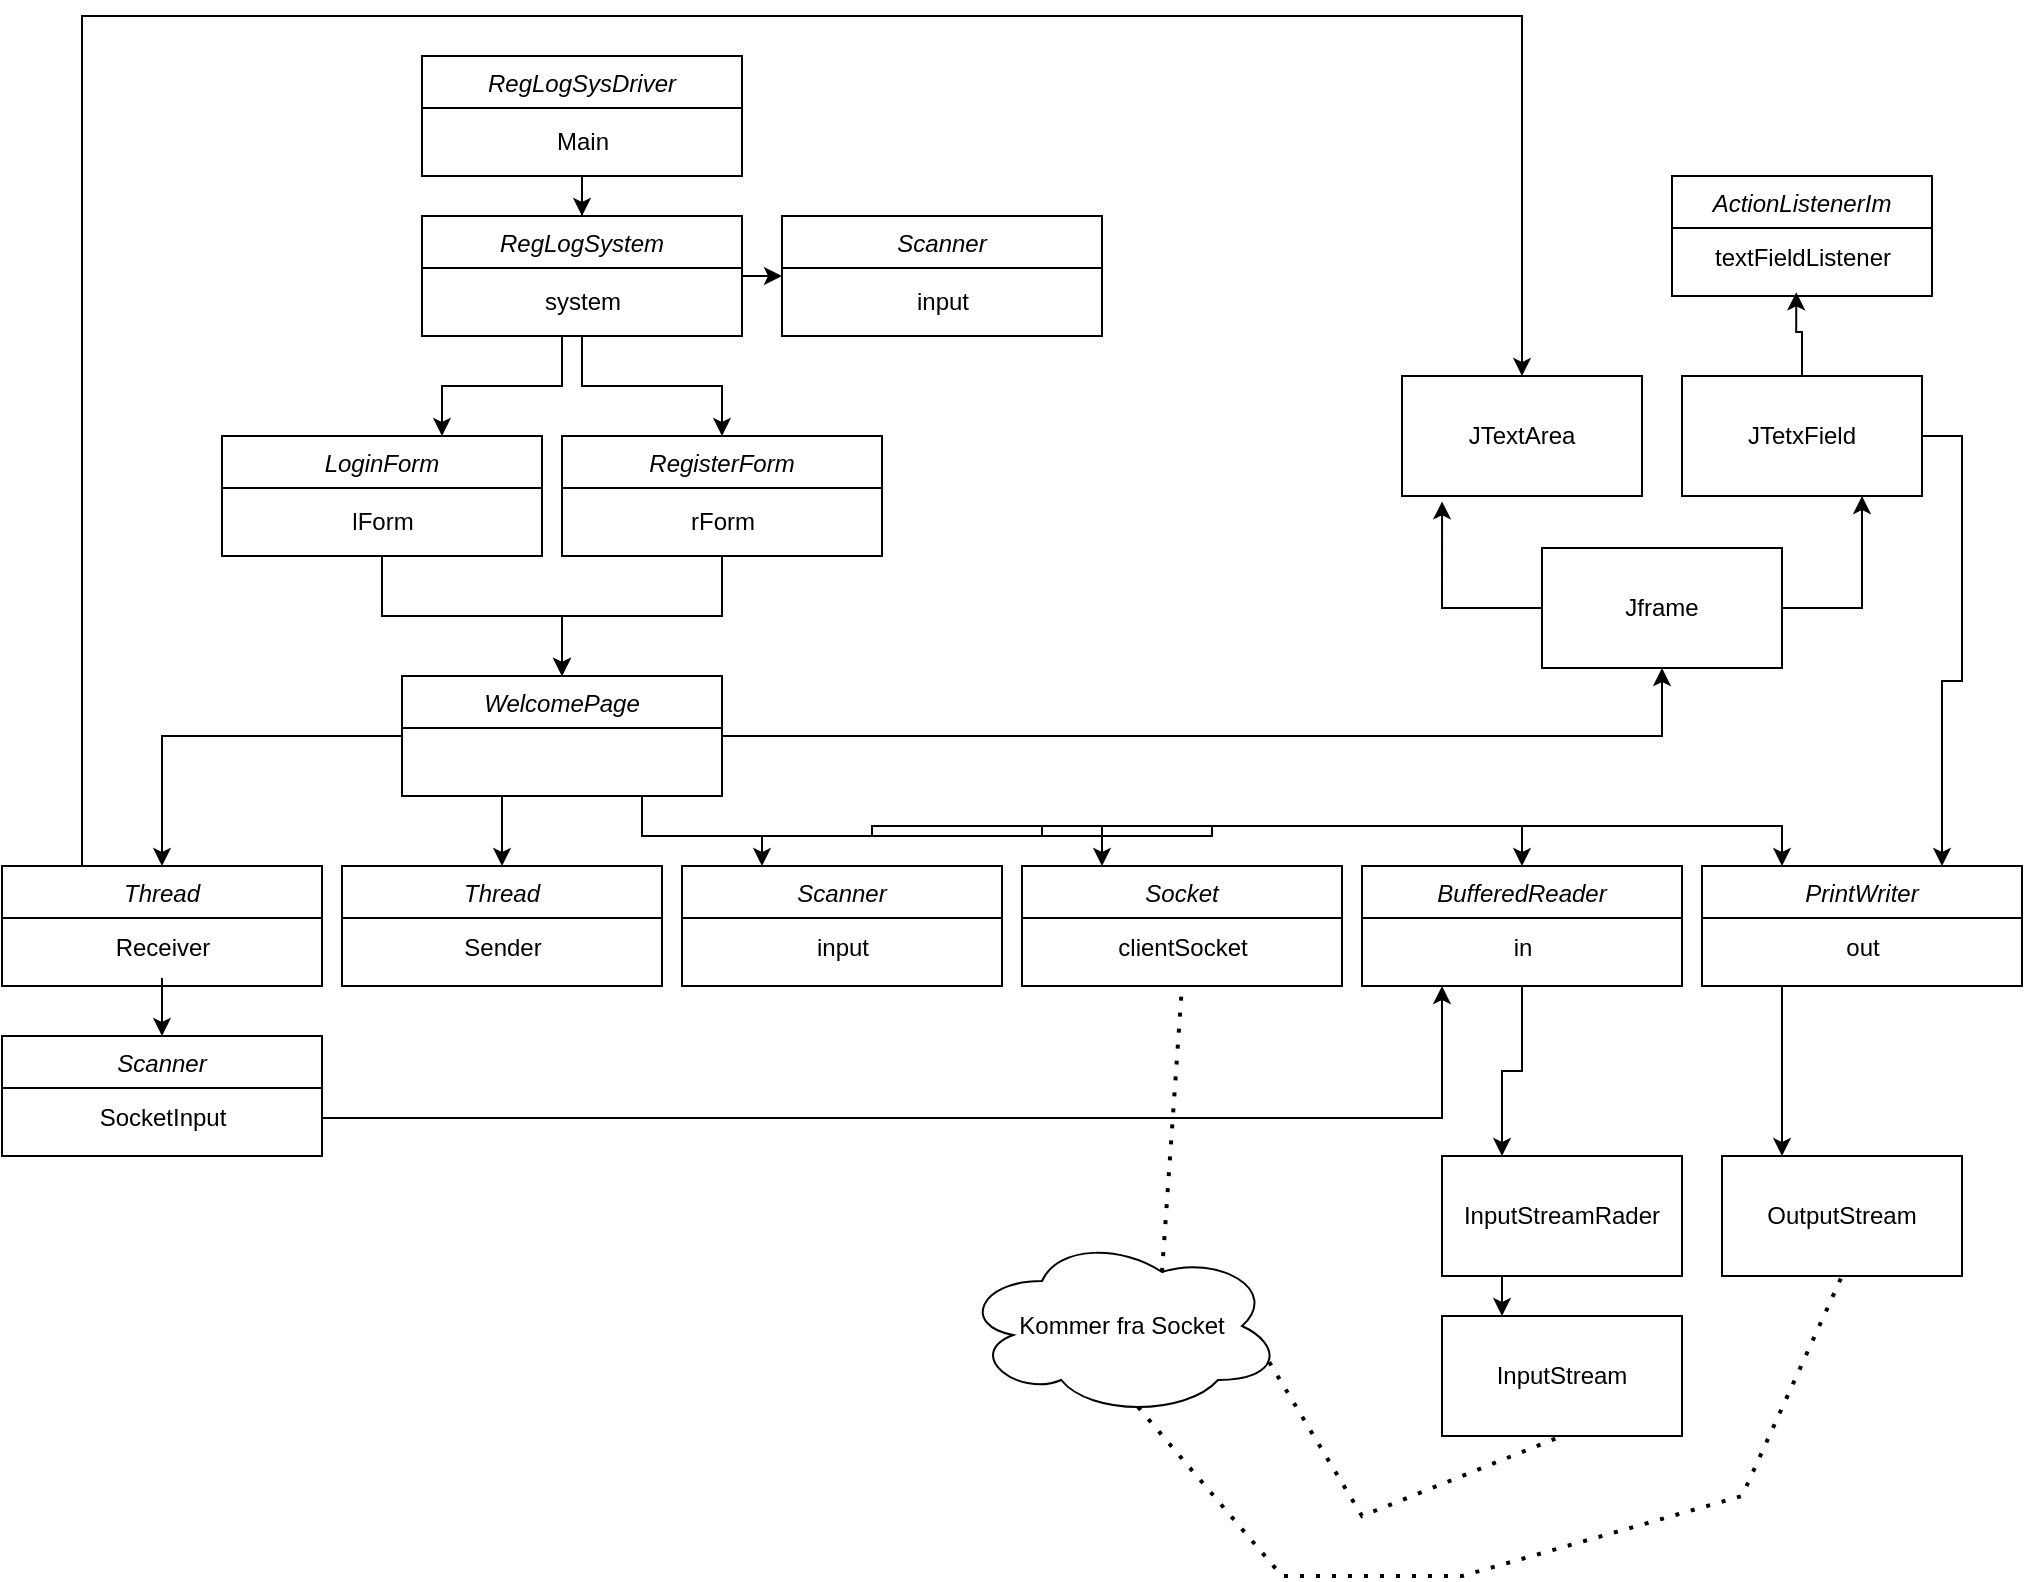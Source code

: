 <mxfile version="21.1.8" type="github">
  <diagram id="C5RBs43oDa-KdzZeNtuy" name="Page-1">
    <mxGraphModel dx="1687" dy="936" grid="1" gridSize="10" guides="1" tooltips="1" connect="1" arrows="1" fold="1" page="1" pageScale="1" pageWidth="827" pageHeight="1169" math="0" shadow="0">
      <root>
        <mxCell id="WIyWlLk6GJQsqaUBKTNV-0" />
        <mxCell id="WIyWlLk6GJQsqaUBKTNV-1" parent="WIyWlLk6GJQsqaUBKTNV-0" />
        <mxCell id="90xalbzOCh69t07kSsMq-1" value="" style="edgeStyle=orthogonalEdgeStyle;rounded=0;orthogonalLoop=1;jettySize=auto;html=1;" parent="WIyWlLk6GJQsqaUBKTNV-1" source="zkfFHV4jXpPFQw0GAbJ--0" target="90xalbzOCh69t07kSsMq-0" edge="1">
          <mxGeometry relative="1" as="geometry" />
        </mxCell>
        <mxCell id="zkfFHV4jXpPFQw0GAbJ--0" value="RegLogSysDriver" style="swimlane;fontStyle=2;align=center;verticalAlign=top;childLayout=stackLayout;horizontal=1;startSize=26;horizontalStack=0;resizeParent=1;resizeLast=0;collapsible=1;marginBottom=0;rounded=0;shadow=0;strokeWidth=1;" parent="WIyWlLk6GJQsqaUBKTNV-1" vertex="1">
          <mxGeometry x="220" y="120" width="160" height="60" as="geometry">
            <mxRectangle x="230" y="140" width="160" height="26" as="alternateBounds" />
          </mxGeometry>
        </mxCell>
        <mxCell id="90xalbzOCh69t07kSsMq-3" value="" style="edgeStyle=orthogonalEdgeStyle;rounded=0;orthogonalLoop=1;jettySize=auto;html=1;" parent="WIyWlLk6GJQsqaUBKTNV-1" source="90xalbzOCh69t07kSsMq-0" target="90xalbzOCh69t07kSsMq-2" edge="1">
          <mxGeometry relative="1" as="geometry">
            <Array as="points">
              <mxPoint x="290" y="285" />
              <mxPoint x="230" y="285" />
            </Array>
          </mxGeometry>
        </mxCell>
        <mxCell id="90xalbzOCh69t07kSsMq-5" style="edgeStyle=orthogonalEdgeStyle;rounded=0;orthogonalLoop=1;jettySize=auto;html=1;" parent="WIyWlLk6GJQsqaUBKTNV-1" source="90xalbzOCh69t07kSsMq-0" target="90xalbzOCh69t07kSsMq-4" edge="1">
          <mxGeometry relative="1" as="geometry" />
        </mxCell>
        <mxCell id="9UmQjIsYVJaAyzjrapLp-4" style="edgeStyle=orthogonalEdgeStyle;rounded=0;orthogonalLoop=1;jettySize=auto;html=1;exitX=1;exitY=0.5;exitDx=0;exitDy=0;entryX=0;entryY=0.5;entryDx=0;entryDy=0;" edge="1" parent="WIyWlLk6GJQsqaUBKTNV-1" source="90xalbzOCh69t07kSsMq-0" target="9UmQjIsYVJaAyzjrapLp-0">
          <mxGeometry relative="1" as="geometry" />
        </mxCell>
        <mxCell id="90xalbzOCh69t07kSsMq-0" value="RegLogSystem" style="swimlane;fontStyle=2;align=center;verticalAlign=top;childLayout=stackLayout;horizontal=1;startSize=26;horizontalStack=0;resizeParent=1;resizeLast=0;collapsible=1;marginBottom=0;rounded=0;shadow=0;strokeWidth=1;" parent="WIyWlLk6GJQsqaUBKTNV-1" vertex="1">
          <mxGeometry x="220" y="200" width="160" height="60" as="geometry">
            <mxRectangle x="230" y="140" width="160" height="26" as="alternateBounds" />
          </mxGeometry>
        </mxCell>
        <mxCell id="90xalbzOCh69t07kSsMq-7" value="" style="edgeStyle=orthogonalEdgeStyle;rounded=0;orthogonalLoop=1;jettySize=auto;html=1;" parent="WIyWlLk6GJQsqaUBKTNV-1" source="90xalbzOCh69t07kSsMq-2" target="90xalbzOCh69t07kSsMq-6" edge="1">
          <mxGeometry relative="1" as="geometry" />
        </mxCell>
        <mxCell id="90xalbzOCh69t07kSsMq-2" value="LoginForm" style="swimlane;fontStyle=2;align=center;verticalAlign=top;childLayout=stackLayout;horizontal=1;startSize=26;horizontalStack=0;resizeParent=1;resizeLast=0;collapsible=1;marginBottom=0;rounded=0;shadow=0;strokeWidth=1;" parent="WIyWlLk6GJQsqaUBKTNV-1" vertex="1">
          <mxGeometry x="120" y="310" width="160" height="60" as="geometry">
            <mxRectangle x="230" y="140" width="160" height="26" as="alternateBounds" />
          </mxGeometry>
        </mxCell>
        <mxCell id="90xalbzOCh69t07kSsMq-8" style="edgeStyle=orthogonalEdgeStyle;rounded=0;orthogonalLoop=1;jettySize=auto;html=1;entryX=0.5;entryY=0;entryDx=0;entryDy=0;" parent="WIyWlLk6GJQsqaUBKTNV-1" source="90xalbzOCh69t07kSsMq-4" target="90xalbzOCh69t07kSsMq-6" edge="1">
          <mxGeometry relative="1" as="geometry" />
        </mxCell>
        <mxCell id="90xalbzOCh69t07kSsMq-4" value="RegisterForm" style="swimlane;fontStyle=2;align=center;verticalAlign=top;childLayout=stackLayout;horizontal=1;startSize=26;horizontalStack=0;resizeParent=1;resizeLast=0;collapsible=1;marginBottom=0;rounded=0;shadow=0;strokeWidth=1;" parent="WIyWlLk6GJQsqaUBKTNV-1" vertex="1">
          <mxGeometry x="290" y="310" width="160" height="60" as="geometry">
            <mxRectangle x="230" y="140" width="160" height="26" as="alternateBounds" />
          </mxGeometry>
        </mxCell>
        <mxCell id="90xalbzOCh69t07kSsMq-10" value="" style="edgeStyle=orthogonalEdgeStyle;rounded=0;orthogonalLoop=1;jettySize=auto;html=1;" parent="WIyWlLk6GJQsqaUBKTNV-1" source="90xalbzOCh69t07kSsMq-6" target="90xalbzOCh69t07kSsMq-9" edge="1">
          <mxGeometry relative="1" as="geometry" />
        </mxCell>
        <mxCell id="90xalbzOCh69t07kSsMq-36" style="edgeStyle=orthogonalEdgeStyle;rounded=0;orthogonalLoop=1;jettySize=auto;html=1;exitX=0.25;exitY=1;exitDx=0;exitDy=0;entryX=0.5;entryY=0;entryDx=0;entryDy=0;" parent="WIyWlLk6GJQsqaUBKTNV-1" source="90xalbzOCh69t07kSsMq-6" target="90xalbzOCh69t07kSsMq-11" edge="1">
          <mxGeometry relative="1" as="geometry" />
        </mxCell>
        <mxCell id="90xalbzOCh69t07kSsMq-37" style="edgeStyle=orthogonalEdgeStyle;rounded=0;orthogonalLoop=1;jettySize=auto;html=1;exitX=0.75;exitY=1;exitDx=0;exitDy=0;entryX=0.25;entryY=0;entryDx=0;entryDy=0;" parent="WIyWlLk6GJQsqaUBKTNV-1" source="90xalbzOCh69t07kSsMq-6" target="90xalbzOCh69t07kSsMq-13" edge="1">
          <mxGeometry relative="1" as="geometry" />
        </mxCell>
        <mxCell id="90xalbzOCh69t07kSsMq-38" style="edgeStyle=orthogonalEdgeStyle;rounded=0;orthogonalLoop=1;jettySize=auto;html=1;exitX=0.75;exitY=1;exitDx=0;exitDy=0;entryX=0.25;entryY=0;entryDx=0;entryDy=0;" parent="WIyWlLk6GJQsqaUBKTNV-1" source="90xalbzOCh69t07kSsMq-6" target="90xalbzOCh69t07kSsMq-20" edge="1">
          <mxGeometry relative="1" as="geometry" />
        </mxCell>
        <mxCell id="90xalbzOCh69t07kSsMq-47" style="edgeStyle=orthogonalEdgeStyle;rounded=0;orthogonalLoop=1;jettySize=auto;html=1;exitX=0.75;exitY=1;exitDx=0;exitDy=0;entryX=0.5;entryY=0;entryDx=0;entryDy=0;" parent="WIyWlLk6GJQsqaUBKTNV-1" source="90xalbzOCh69t07kSsMq-6" target="90xalbzOCh69t07kSsMq-41" edge="1">
          <mxGeometry relative="1" as="geometry" />
        </mxCell>
        <mxCell id="90xalbzOCh69t07kSsMq-48" style="edgeStyle=orthogonalEdgeStyle;rounded=0;orthogonalLoop=1;jettySize=auto;html=1;exitX=0.75;exitY=1;exitDx=0;exitDy=0;entryX=0.25;entryY=0;entryDx=0;entryDy=0;" parent="WIyWlLk6GJQsqaUBKTNV-1" source="90xalbzOCh69t07kSsMq-6" target="90xalbzOCh69t07kSsMq-26" edge="1">
          <mxGeometry relative="1" as="geometry" />
        </mxCell>
        <mxCell id="90xalbzOCh69t07kSsMq-65" style="edgeStyle=orthogonalEdgeStyle;rounded=0;orthogonalLoop=1;jettySize=auto;html=1;exitX=1;exitY=0.5;exitDx=0;exitDy=0;entryX=0.5;entryY=1;entryDx=0;entryDy=0;" parent="WIyWlLk6GJQsqaUBKTNV-1" source="90xalbzOCh69t07kSsMq-6" target="90xalbzOCh69t07kSsMq-60" edge="1">
          <mxGeometry relative="1" as="geometry" />
        </mxCell>
        <mxCell id="90xalbzOCh69t07kSsMq-6" value="WelcomePage" style="swimlane;fontStyle=2;align=center;verticalAlign=top;childLayout=stackLayout;horizontal=1;startSize=26;horizontalStack=0;resizeParent=1;resizeLast=0;collapsible=1;marginBottom=0;rounded=0;shadow=0;strokeWidth=1;" parent="WIyWlLk6GJQsqaUBKTNV-1" vertex="1">
          <mxGeometry x="210" y="430" width="160" height="60" as="geometry">
            <mxRectangle x="230" y="140" width="160" height="26" as="alternateBounds" />
          </mxGeometry>
        </mxCell>
        <mxCell id="90xalbzOCh69t07kSsMq-66" style="edgeStyle=orthogonalEdgeStyle;rounded=0;orthogonalLoop=1;jettySize=auto;html=1;exitX=0.25;exitY=0;exitDx=0;exitDy=0;entryX=0.5;entryY=0;entryDx=0;entryDy=0;" parent="WIyWlLk6GJQsqaUBKTNV-1" source="90xalbzOCh69t07kSsMq-9" target="90xalbzOCh69t07kSsMq-61" edge="1">
          <mxGeometry relative="1" as="geometry">
            <Array as="points">
              <mxPoint x="50" y="100" />
              <mxPoint x="770" y="100" />
            </Array>
          </mxGeometry>
        </mxCell>
        <mxCell id="90xalbzOCh69t07kSsMq-9" value="Thread" style="swimlane;fontStyle=2;align=center;verticalAlign=top;childLayout=stackLayout;horizontal=1;startSize=26;horizontalStack=0;resizeParent=1;resizeLast=0;collapsible=1;marginBottom=0;rounded=0;shadow=0;strokeWidth=1;" parent="WIyWlLk6GJQsqaUBKTNV-1" vertex="1">
          <mxGeometry x="10" y="525" width="160" height="60" as="geometry">
            <mxRectangle x="230" y="140" width="160" height="26" as="alternateBounds" />
          </mxGeometry>
        </mxCell>
        <mxCell id="90xalbzOCh69t07kSsMq-18" value="Receiver" style="text;html=1;align=center;verticalAlign=middle;resizable=0;points=[];autosize=1;strokeColor=none;fillColor=none;" parent="90xalbzOCh69t07kSsMq-9" vertex="1">
          <mxGeometry y="26" width="160" height="30" as="geometry" />
        </mxCell>
        <mxCell id="90xalbzOCh69t07kSsMq-11" value="Thread" style="swimlane;fontStyle=2;align=center;verticalAlign=top;childLayout=stackLayout;horizontal=1;startSize=26;horizontalStack=0;resizeParent=1;resizeLast=0;collapsible=1;marginBottom=0;rounded=0;shadow=0;strokeWidth=1;" parent="WIyWlLk6GJQsqaUBKTNV-1" vertex="1">
          <mxGeometry x="180" y="525" width="160" height="60" as="geometry">
            <mxRectangle x="230" y="140" width="160" height="26" as="alternateBounds" />
          </mxGeometry>
        </mxCell>
        <mxCell id="90xalbzOCh69t07kSsMq-16" value="Sender" style="text;html=1;align=center;verticalAlign=middle;resizable=0;points=[];autosize=1;strokeColor=none;fillColor=none;" parent="90xalbzOCh69t07kSsMq-11" vertex="1">
          <mxGeometry y="26" width="160" height="30" as="geometry" />
        </mxCell>
        <mxCell id="90xalbzOCh69t07kSsMq-13" value="Scanner" style="swimlane;fontStyle=2;align=center;verticalAlign=top;childLayout=stackLayout;horizontal=1;startSize=26;horizontalStack=0;resizeParent=1;resizeLast=0;collapsible=1;marginBottom=0;rounded=0;shadow=0;strokeWidth=1;" parent="WIyWlLk6GJQsqaUBKTNV-1" vertex="1">
          <mxGeometry x="350" y="525" width="160" height="60" as="geometry">
            <mxRectangle x="230" y="140" width="160" height="26" as="alternateBounds" />
          </mxGeometry>
        </mxCell>
        <mxCell id="90xalbzOCh69t07kSsMq-15" value="input" style="text;html=1;align=center;verticalAlign=middle;resizable=0;points=[];autosize=1;strokeColor=none;fillColor=none;" parent="90xalbzOCh69t07kSsMq-13" vertex="1">
          <mxGeometry y="26" width="160" height="30" as="geometry" />
        </mxCell>
        <mxCell id="90xalbzOCh69t07kSsMq-20" value="Socket" style="swimlane;fontStyle=2;align=center;verticalAlign=top;childLayout=stackLayout;horizontal=1;startSize=26;horizontalStack=0;resizeParent=1;resizeLast=0;collapsible=1;marginBottom=0;rounded=0;shadow=0;strokeWidth=1;" parent="WIyWlLk6GJQsqaUBKTNV-1" vertex="1">
          <mxGeometry x="520" y="525" width="160" height="60" as="geometry">
            <mxRectangle x="230" y="140" width="160" height="26" as="alternateBounds" />
          </mxGeometry>
        </mxCell>
        <mxCell id="90xalbzOCh69t07kSsMq-22" value="clientSocket" style="text;html=1;align=center;verticalAlign=middle;resizable=0;points=[];autosize=1;strokeColor=none;fillColor=none;" parent="90xalbzOCh69t07kSsMq-20" vertex="1">
          <mxGeometry y="26" width="160" height="30" as="geometry" />
        </mxCell>
        <mxCell id="90xalbzOCh69t07kSsMq-23" value="ActionListenerIm" style="swimlane;fontStyle=2;align=center;verticalAlign=top;childLayout=stackLayout;horizontal=1;startSize=26;horizontalStack=0;resizeParent=1;resizeLast=0;collapsible=1;marginBottom=0;rounded=0;shadow=0;strokeWidth=1;" parent="WIyWlLk6GJQsqaUBKTNV-1" vertex="1">
          <mxGeometry x="845" y="180" width="130" height="60" as="geometry">
            <mxRectangle x="230" y="140" width="160" height="26" as="alternateBounds" />
          </mxGeometry>
        </mxCell>
        <mxCell id="90xalbzOCh69t07kSsMq-25" value="textFieldListener" style="text;html=1;align=center;verticalAlign=middle;resizable=0;points=[];autosize=1;strokeColor=none;fillColor=none;" parent="90xalbzOCh69t07kSsMq-23" vertex="1">
          <mxGeometry y="26" width="130" height="30" as="geometry" />
        </mxCell>
        <mxCell id="90xalbzOCh69t07kSsMq-55" style="edgeStyle=orthogonalEdgeStyle;rounded=0;orthogonalLoop=1;jettySize=auto;html=1;exitX=0.25;exitY=1;exitDx=0;exitDy=0;entryX=0.25;entryY=0;entryDx=0;entryDy=0;" parent="WIyWlLk6GJQsqaUBKTNV-1" source="90xalbzOCh69t07kSsMq-26" target="90xalbzOCh69t07kSsMq-52" edge="1">
          <mxGeometry relative="1" as="geometry" />
        </mxCell>
        <mxCell id="90xalbzOCh69t07kSsMq-26" value="PrintWriter" style="swimlane;fontStyle=2;align=center;verticalAlign=top;childLayout=stackLayout;horizontal=1;startSize=26;horizontalStack=0;resizeParent=1;resizeLast=0;collapsible=1;marginBottom=0;rounded=0;shadow=0;strokeWidth=1;" parent="WIyWlLk6GJQsqaUBKTNV-1" vertex="1">
          <mxGeometry x="860" y="525" width="160" height="60" as="geometry">
            <mxRectangle x="230" y="140" width="160" height="26" as="alternateBounds" />
          </mxGeometry>
        </mxCell>
        <mxCell id="90xalbzOCh69t07kSsMq-29" value="out" style="text;html=1;align=center;verticalAlign=middle;resizable=0;points=[];autosize=1;strokeColor=none;fillColor=none;" parent="90xalbzOCh69t07kSsMq-26" vertex="1">
          <mxGeometry y="26" width="160" height="30" as="geometry" />
        </mxCell>
        <mxCell id="90xalbzOCh69t07kSsMq-30" value="Scanner" style="swimlane;fontStyle=2;align=center;verticalAlign=top;childLayout=stackLayout;horizontal=1;startSize=26;horizontalStack=0;resizeParent=1;resizeLast=0;collapsible=1;marginBottom=0;rounded=0;shadow=0;strokeWidth=1;" parent="WIyWlLk6GJQsqaUBKTNV-1" vertex="1">
          <mxGeometry x="10" y="610" width="160" height="60" as="geometry">
            <mxRectangle x="230" y="140" width="160" height="26" as="alternateBounds" />
          </mxGeometry>
        </mxCell>
        <mxCell id="90xalbzOCh69t07kSsMq-31" value="SocketInput" style="text;html=1;align=center;verticalAlign=middle;resizable=0;points=[];autosize=1;strokeColor=none;fillColor=none;" parent="90xalbzOCh69t07kSsMq-30" vertex="1">
          <mxGeometry y="26" width="160" height="30" as="geometry" />
        </mxCell>
        <mxCell id="90xalbzOCh69t07kSsMq-32" style="edgeStyle=orthogonalEdgeStyle;rounded=0;orthogonalLoop=1;jettySize=auto;html=1;entryX=0.5;entryY=0;entryDx=0;entryDy=0;" parent="WIyWlLk6GJQsqaUBKTNV-1" source="90xalbzOCh69t07kSsMq-18" target="90xalbzOCh69t07kSsMq-30" edge="1">
          <mxGeometry relative="1" as="geometry" />
        </mxCell>
        <mxCell id="90xalbzOCh69t07kSsMq-53" style="edgeStyle=orthogonalEdgeStyle;rounded=0;orthogonalLoop=1;jettySize=auto;html=1;exitX=0.5;exitY=1;exitDx=0;exitDy=0;entryX=0.25;entryY=0;entryDx=0;entryDy=0;" parent="WIyWlLk6GJQsqaUBKTNV-1" source="90xalbzOCh69t07kSsMq-41" target="90xalbzOCh69t07kSsMq-50" edge="1">
          <mxGeometry relative="1" as="geometry" />
        </mxCell>
        <mxCell id="90xalbzOCh69t07kSsMq-41" value="BufferedReader" style="swimlane;fontStyle=2;align=center;verticalAlign=top;childLayout=stackLayout;horizontal=1;startSize=26;horizontalStack=0;resizeParent=1;resizeLast=0;collapsible=1;marginBottom=0;rounded=0;shadow=0;strokeWidth=1;" parent="WIyWlLk6GJQsqaUBKTNV-1" vertex="1">
          <mxGeometry x="690" y="525" width="160" height="60" as="geometry">
            <mxRectangle x="230" y="140" width="160" height="26" as="alternateBounds" />
          </mxGeometry>
        </mxCell>
        <mxCell id="90xalbzOCh69t07kSsMq-42" value="in" style="text;html=1;align=center;verticalAlign=middle;resizable=0;points=[];autosize=1;strokeColor=none;fillColor=none;" parent="90xalbzOCh69t07kSsMq-41" vertex="1">
          <mxGeometry y="26" width="160" height="30" as="geometry" />
        </mxCell>
        <mxCell id="90xalbzOCh69t07kSsMq-49" style="edgeStyle=orthogonalEdgeStyle;rounded=0;orthogonalLoop=1;jettySize=auto;html=1;entryX=0.25;entryY=1;entryDx=0;entryDy=0;" parent="WIyWlLk6GJQsqaUBKTNV-1" source="90xalbzOCh69t07kSsMq-31" target="90xalbzOCh69t07kSsMq-41" edge="1">
          <mxGeometry relative="1" as="geometry" />
        </mxCell>
        <mxCell id="90xalbzOCh69t07kSsMq-54" style="edgeStyle=orthogonalEdgeStyle;rounded=0;orthogonalLoop=1;jettySize=auto;html=1;exitX=0.25;exitY=1;exitDx=0;exitDy=0;entryX=0.25;entryY=0;entryDx=0;entryDy=0;" parent="WIyWlLk6GJQsqaUBKTNV-1" source="90xalbzOCh69t07kSsMq-50" target="90xalbzOCh69t07kSsMq-51" edge="1">
          <mxGeometry relative="1" as="geometry" />
        </mxCell>
        <mxCell id="90xalbzOCh69t07kSsMq-50" value="InputStreamRader" style="rounded=0;whiteSpace=wrap;html=1;" parent="WIyWlLk6GJQsqaUBKTNV-1" vertex="1">
          <mxGeometry x="730" y="670" width="120" height="60" as="geometry" />
        </mxCell>
        <mxCell id="90xalbzOCh69t07kSsMq-51" value="InputStream" style="rounded=0;whiteSpace=wrap;html=1;" parent="WIyWlLk6GJQsqaUBKTNV-1" vertex="1">
          <mxGeometry x="730" y="750" width="120" height="60" as="geometry" />
        </mxCell>
        <mxCell id="90xalbzOCh69t07kSsMq-52" value="OutputStream" style="rounded=0;whiteSpace=wrap;html=1;" parent="WIyWlLk6GJQsqaUBKTNV-1" vertex="1">
          <mxGeometry x="870" y="670" width="120" height="60" as="geometry" />
        </mxCell>
        <mxCell id="90xalbzOCh69t07kSsMq-56" value="Kommer fra Socket" style="ellipse;shape=cloud;whiteSpace=wrap;html=1;" parent="WIyWlLk6GJQsqaUBKTNV-1" vertex="1">
          <mxGeometry x="490" y="710" width="160" height="90" as="geometry" />
        </mxCell>
        <mxCell id="90xalbzOCh69t07kSsMq-57" value="" style="endArrow=none;dashed=1;html=1;dashPattern=1 3;strokeWidth=2;rounded=0;exitX=0.96;exitY=0.7;exitDx=0;exitDy=0;exitPerimeter=0;entryX=0.5;entryY=1;entryDx=0;entryDy=0;" parent="WIyWlLk6GJQsqaUBKTNV-1" source="90xalbzOCh69t07kSsMq-56" target="90xalbzOCh69t07kSsMq-51" edge="1">
          <mxGeometry width="50" height="50" relative="1" as="geometry">
            <mxPoint x="560" y="630" as="sourcePoint" />
            <mxPoint x="610" y="580" as="targetPoint" />
            <Array as="points">
              <mxPoint x="690" y="850" />
            </Array>
          </mxGeometry>
        </mxCell>
        <mxCell id="90xalbzOCh69t07kSsMq-58" value="" style="endArrow=none;dashed=1;html=1;dashPattern=1 3;strokeWidth=2;rounded=0;exitX=0.55;exitY=0.95;exitDx=0;exitDy=0;exitPerimeter=0;entryX=0.5;entryY=1;entryDx=0;entryDy=0;" parent="WIyWlLk6GJQsqaUBKTNV-1" source="90xalbzOCh69t07kSsMq-56" target="90xalbzOCh69t07kSsMq-52" edge="1">
          <mxGeometry width="50" height="50" relative="1" as="geometry">
            <mxPoint x="560" y="630" as="sourcePoint" />
            <mxPoint x="660" y="910" as="targetPoint" />
            <Array as="points">
              <mxPoint x="650" y="880" />
              <mxPoint x="740" y="880" />
              <mxPoint x="880" y="840" />
            </Array>
          </mxGeometry>
        </mxCell>
        <mxCell id="90xalbzOCh69t07kSsMq-59" value="" style="endArrow=none;dashed=1;html=1;dashPattern=1 3;strokeWidth=2;rounded=0;exitX=0.625;exitY=0.2;exitDx=0;exitDy=0;exitPerimeter=0;entryX=0.5;entryY=1;entryDx=0;entryDy=0;" parent="WIyWlLk6GJQsqaUBKTNV-1" source="90xalbzOCh69t07kSsMq-56" target="90xalbzOCh69t07kSsMq-20" edge="1">
          <mxGeometry width="50" height="50" relative="1" as="geometry">
            <mxPoint x="560" y="630" as="sourcePoint" />
            <mxPoint x="600" y="640" as="targetPoint" />
          </mxGeometry>
        </mxCell>
        <mxCell id="90xalbzOCh69t07kSsMq-63" style="edgeStyle=orthogonalEdgeStyle;rounded=0;orthogonalLoop=1;jettySize=auto;html=1;exitX=1;exitY=0.5;exitDx=0;exitDy=0;entryX=0.75;entryY=1;entryDx=0;entryDy=0;" parent="WIyWlLk6GJQsqaUBKTNV-1" source="90xalbzOCh69t07kSsMq-60" target="90xalbzOCh69t07kSsMq-62" edge="1">
          <mxGeometry relative="1" as="geometry" />
        </mxCell>
        <mxCell id="90xalbzOCh69t07kSsMq-64" style="edgeStyle=orthogonalEdgeStyle;rounded=0;orthogonalLoop=1;jettySize=auto;html=1;exitX=0;exitY=0.5;exitDx=0;exitDy=0;entryX=0.167;entryY=1.045;entryDx=0;entryDy=0;entryPerimeter=0;" parent="WIyWlLk6GJQsqaUBKTNV-1" source="90xalbzOCh69t07kSsMq-60" target="90xalbzOCh69t07kSsMq-61" edge="1">
          <mxGeometry relative="1" as="geometry" />
        </mxCell>
        <mxCell id="90xalbzOCh69t07kSsMq-60" value="Jframe" style="rounded=0;whiteSpace=wrap;html=1;" parent="WIyWlLk6GJQsqaUBKTNV-1" vertex="1">
          <mxGeometry x="780" y="366" width="120" height="60" as="geometry" />
        </mxCell>
        <mxCell id="90xalbzOCh69t07kSsMq-61" value="JTextArea" style="rounded=0;whiteSpace=wrap;html=1;" parent="WIyWlLk6GJQsqaUBKTNV-1" vertex="1">
          <mxGeometry x="710" y="280" width="120" height="60" as="geometry" />
        </mxCell>
        <mxCell id="90xalbzOCh69t07kSsMq-67" style="edgeStyle=orthogonalEdgeStyle;rounded=0;orthogonalLoop=1;jettySize=auto;html=1;exitX=1;exitY=0.5;exitDx=0;exitDy=0;entryX=0.75;entryY=0;entryDx=0;entryDy=0;" parent="WIyWlLk6GJQsqaUBKTNV-1" source="90xalbzOCh69t07kSsMq-62" target="90xalbzOCh69t07kSsMq-26" edge="1">
          <mxGeometry relative="1" as="geometry" />
        </mxCell>
        <mxCell id="9UmQjIsYVJaAyzjrapLp-15" style="edgeStyle=orthogonalEdgeStyle;rounded=0;orthogonalLoop=1;jettySize=auto;html=1;entryX=0.478;entryY=1.071;entryDx=0;entryDy=0;entryPerimeter=0;" edge="1" parent="WIyWlLk6GJQsqaUBKTNV-1" source="90xalbzOCh69t07kSsMq-62" target="90xalbzOCh69t07kSsMq-25">
          <mxGeometry relative="1" as="geometry" />
        </mxCell>
        <mxCell id="90xalbzOCh69t07kSsMq-62" value="JTetxField" style="rounded=0;whiteSpace=wrap;html=1;" parent="WIyWlLk6GJQsqaUBKTNV-1" vertex="1">
          <mxGeometry x="850" y="280" width="120" height="60" as="geometry" />
        </mxCell>
        <mxCell id="9UmQjIsYVJaAyzjrapLp-0" value="Scanner" style="swimlane;fontStyle=2;align=center;verticalAlign=top;childLayout=stackLayout;horizontal=1;startSize=26;horizontalStack=0;resizeParent=1;resizeLast=0;collapsible=1;marginBottom=0;rounded=0;shadow=0;strokeWidth=1;" vertex="1" parent="WIyWlLk6GJQsqaUBKTNV-1">
          <mxGeometry x="400" y="200" width="160" height="60" as="geometry">
            <mxRectangle x="230" y="140" width="160" height="26" as="alternateBounds" />
          </mxGeometry>
        </mxCell>
        <mxCell id="9UmQjIsYVJaAyzjrapLp-1" value="Main" style="text;html=1;align=center;verticalAlign=middle;resizable=0;points=[];autosize=1;strokeColor=none;fillColor=none;" vertex="1" parent="WIyWlLk6GJQsqaUBKTNV-1">
          <mxGeometry x="275" y="148" width="50" height="30" as="geometry" />
        </mxCell>
        <mxCell id="9UmQjIsYVJaAyzjrapLp-2" value="system" style="text;html=1;align=center;verticalAlign=middle;resizable=0;points=[];autosize=1;strokeColor=none;fillColor=none;" vertex="1" parent="WIyWlLk6GJQsqaUBKTNV-1">
          <mxGeometry x="270" y="228" width="60" height="30" as="geometry" />
        </mxCell>
        <mxCell id="9UmQjIsYVJaAyzjrapLp-5" value="input" style="text;html=1;align=center;verticalAlign=middle;resizable=0;points=[];autosize=1;strokeColor=none;fillColor=none;" vertex="1" parent="WIyWlLk6GJQsqaUBKTNV-1">
          <mxGeometry x="455" y="228" width="50" height="30" as="geometry" />
        </mxCell>
        <mxCell id="9UmQjIsYVJaAyzjrapLp-6" value="lForm" style="text;html=1;align=center;verticalAlign=middle;resizable=0;points=[];autosize=1;strokeColor=none;fillColor=none;" vertex="1" parent="WIyWlLk6GJQsqaUBKTNV-1">
          <mxGeometry x="175" y="338" width="50" height="30" as="geometry" />
        </mxCell>
        <mxCell id="9UmQjIsYVJaAyzjrapLp-7" value="rForm" style="text;html=1;align=center;verticalAlign=middle;resizable=0;points=[];autosize=1;strokeColor=none;fillColor=none;" vertex="1" parent="WIyWlLk6GJQsqaUBKTNV-1">
          <mxGeometry x="340" y="338" width="60" height="30" as="geometry" />
        </mxCell>
        <mxCell id="9UmQjIsYVJaAyzjrapLp-10" value="&lt;br&gt;&lt;br&gt;" style="text;html=1;align=center;verticalAlign=middle;resizable=0;points=[];autosize=1;strokeColor=none;fillColor=none;" vertex="1" parent="WIyWlLk6GJQsqaUBKTNV-1">
          <mxGeometry x="430" y="645" width="20" height="40" as="geometry" />
        </mxCell>
      </root>
    </mxGraphModel>
  </diagram>
</mxfile>
